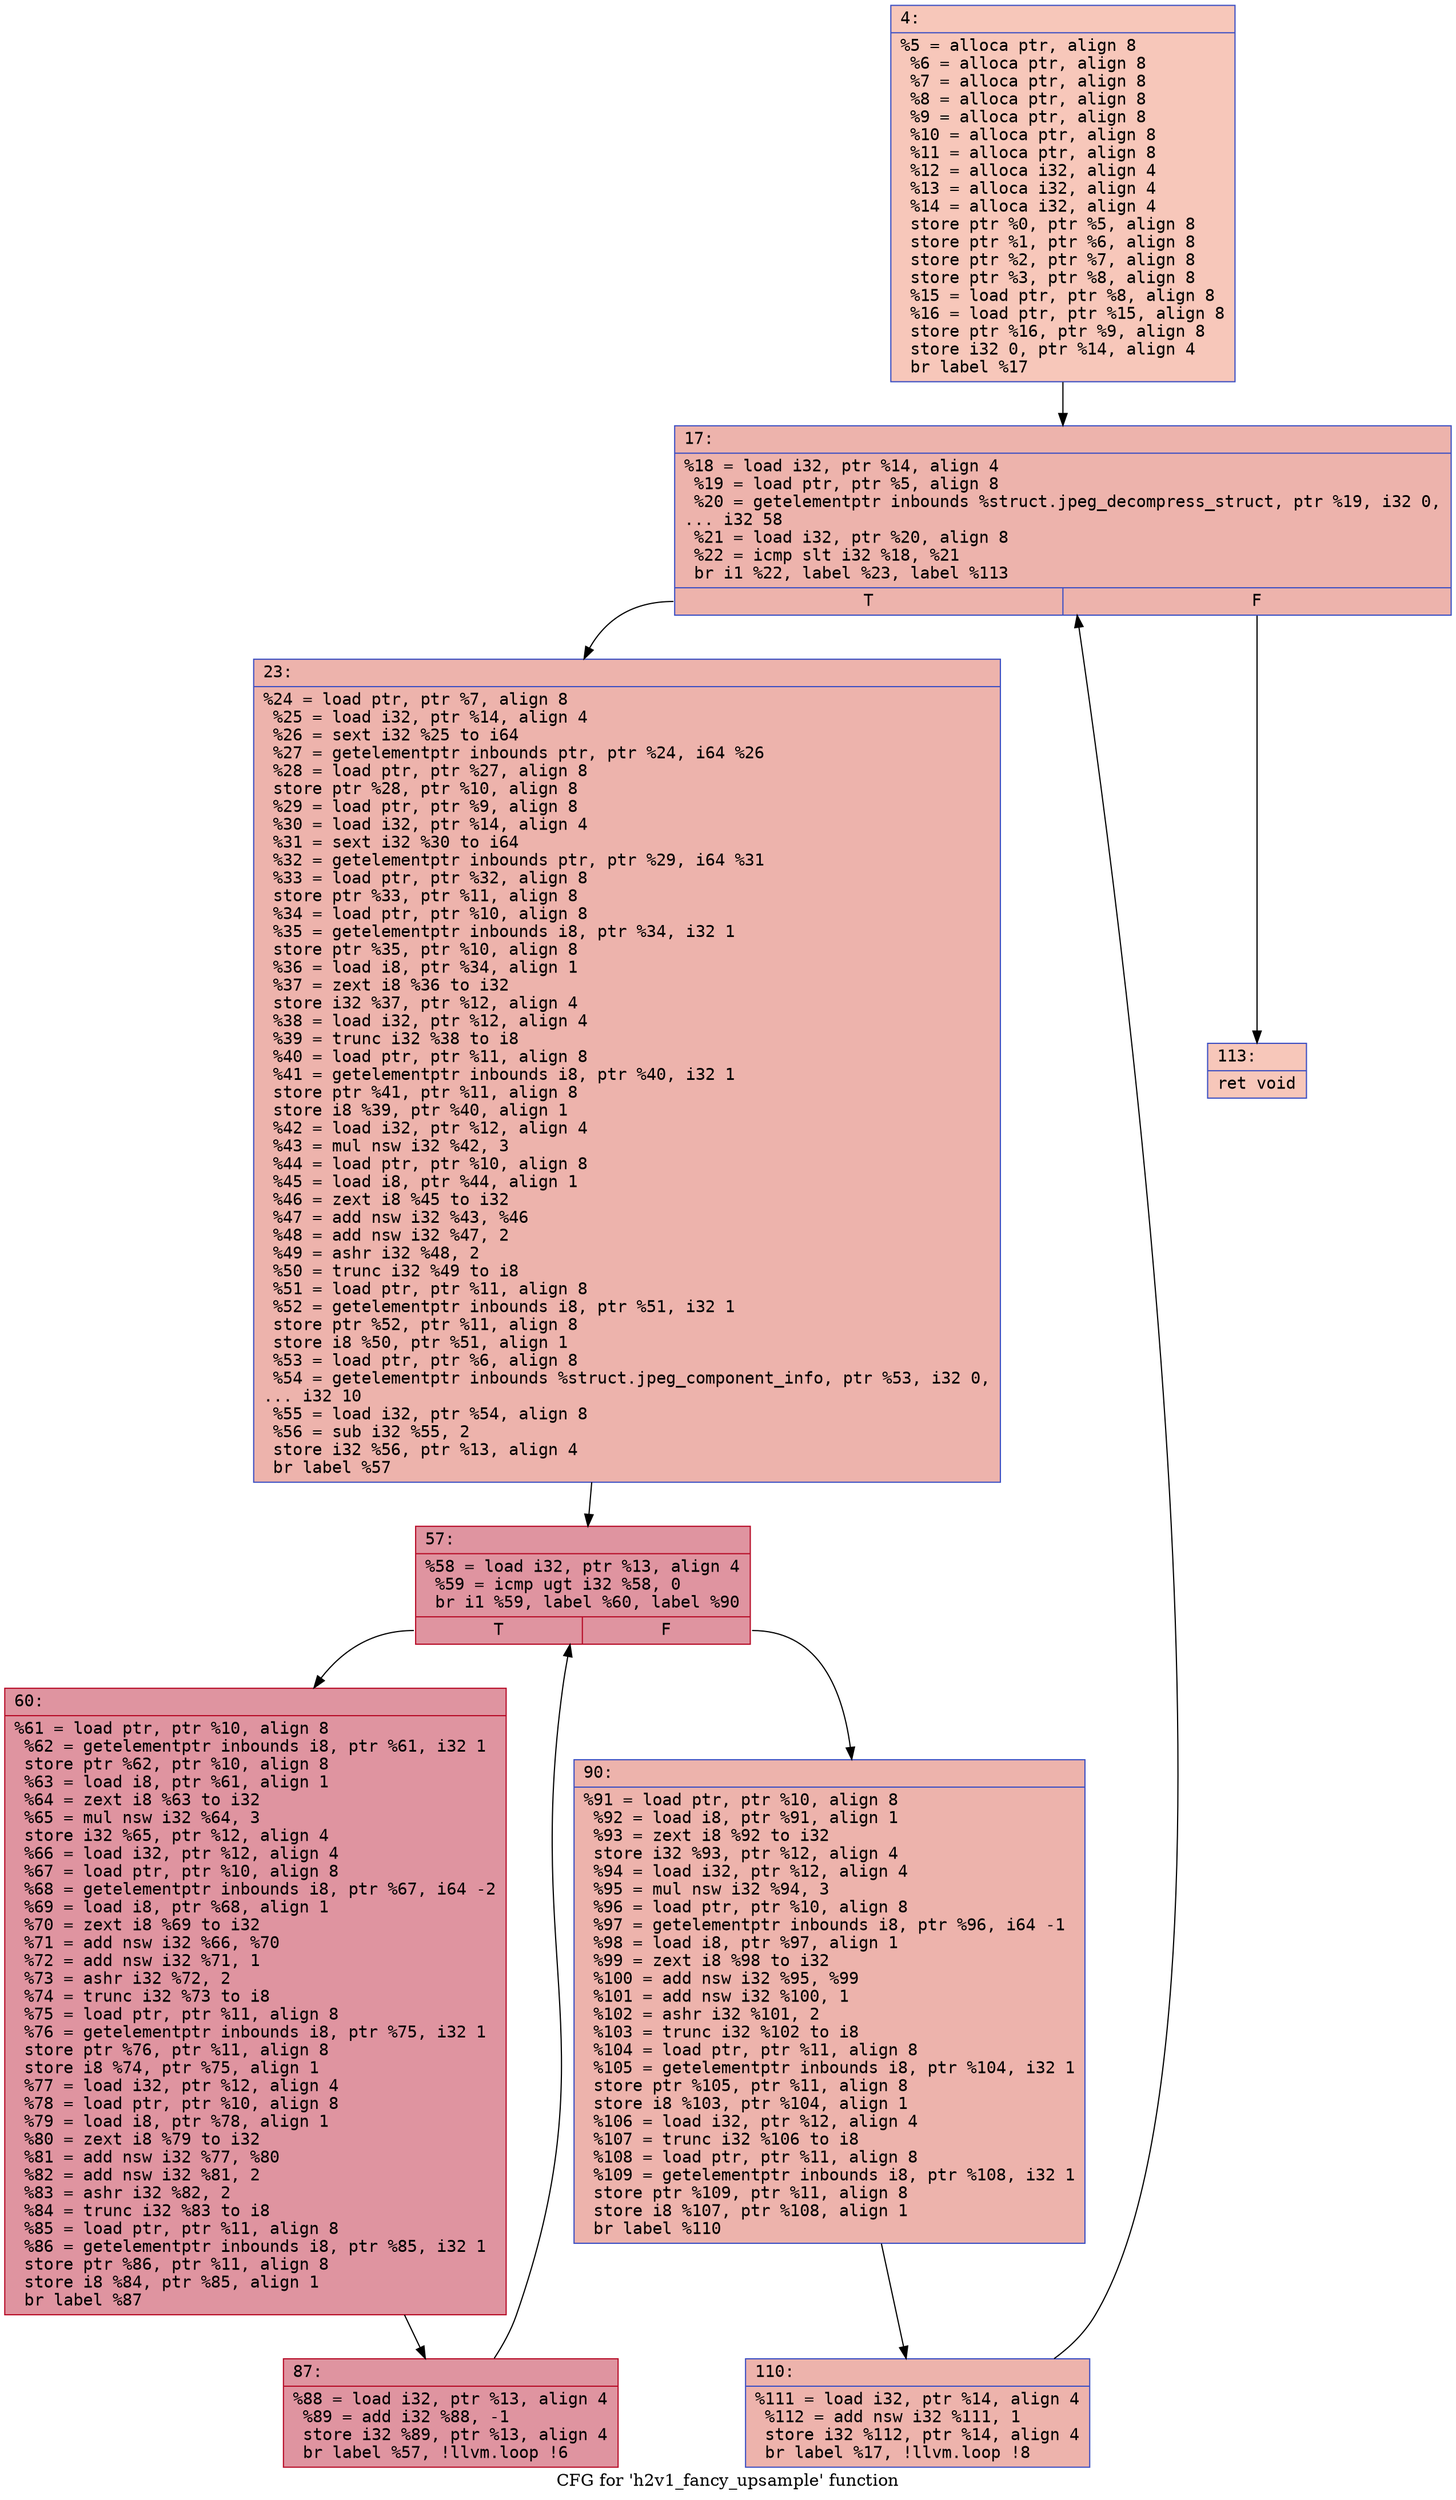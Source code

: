 digraph "CFG for 'h2v1_fancy_upsample' function" {
	label="CFG for 'h2v1_fancy_upsample' function";

	Node0x6000034f2fd0 [shape=record,color="#3d50c3ff", style=filled, fillcolor="#ec7f6370" fontname="Courier",label="{4:\l|  %5 = alloca ptr, align 8\l  %6 = alloca ptr, align 8\l  %7 = alloca ptr, align 8\l  %8 = alloca ptr, align 8\l  %9 = alloca ptr, align 8\l  %10 = alloca ptr, align 8\l  %11 = alloca ptr, align 8\l  %12 = alloca i32, align 4\l  %13 = alloca i32, align 4\l  %14 = alloca i32, align 4\l  store ptr %0, ptr %5, align 8\l  store ptr %1, ptr %6, align 8\l  store ptr %2, ptr %7, align 8\l  store ptr %3, ptr %8, align 8\l  %15 = load ptr, ptr %8, align 8\l  %16 = load ptr, ptr %15, align 8\l  store ptr %16, ptr %9, align 8\l  store i32 0, ptr %14, align 4\l  br label %17\l}"];
	Node0x6000034f2fd0 -> Node0x6000034f3020[tooltip="4 -> 17\nProbability 100.00%" ];
	Node0x6000034f3020 [shape=record,color="#3d50c3ff", style=filled, fillcolor="#d6524470" fontname="Courier",label="{17:\l|  %18 = load i32, ptr %14, align 4\l  %19 = load ptr, ptr %5, align 8\l  %20 = getelementptr inbounds %struct.jpeg_decompress_struct, ptr %19, i32 0,\l... i32 58\l  %21 = load i32, ptr %20, align 8\l  %22 = icmp slt i32 %18, %21\l  br i1 %22, label %23, label %113\l|{<s0>T|<s1>F}}"];
	Node0x6000034f3020:s0 -> Node0x6000034f3070[tooltip="17 -> 23\nProbability 96.88%" ];
	Node0x6000034f3020:s1 -> Node0x6000034f3250[tooltip="17 -> 113\nProbability 3.12%" ];
	Node0x6000034f3070 [shape=record,color="#3d50c3ff", style=filled, fillcolor="#d6524470" fontname="Courier",label="{23:\l|  %24 = load ptr, ptr %7, align 8\l  %25 = load i32, ptr %14, align 4\l  %26 = sext i32 %25 to i64\l  %27 = getelementptr inbounds ptr, ptr %24, i64 %26\l  %28 = load ptr, ptr %27, align 8\l  store ptr %28, ptr %10, align 8\l  %29 = load ptr, ptr %9, align 8\l  %30 = load i32, ptr %14, align 4\l  %31 = sext i32 %30 to i64\l  %32 = getelementptr inbounds ptr, ptr %29, i64 %31\l  %33 = load ptr, ptr %32, align 8\l  store ptr %33, ptr %11, align 8\l  %34 = load ptr, ptr %10, align 8\l  %35 = getelementptr inbounds i8, ptr %34, i32 1\l  store ptr %35, ptr %10, align 8\l  %36 = load i8, ptr %34, align 1\l  %37 = zext i8 %36 to i32\l  store i32 %37, ptr %12, align 4\l  %38 = load i32, ptr %12, align 4\l  %39 = trunc i32 %38 to i8\l  %40 = load ptr, ptr %11, align 8\l  %41 = getelementptr inbounds i8, ptr %40, i32 1\l  store ptr %41, ptr %11, align 8\l  store i8 %39, ptr %40, align 1\l  %42 = load i32, ptr %12, align 4\l  %43 = mul nsw i32 %42, 3\l  %44 = load ptr, ptr %10, align 8\l  %45 = load i8, ptr %44, align 1\l  %46 = zext i8 %45 to i32\l  %47 = add nsw i32 %43, %46\l  %48 = add nsw i32 %47, 2\l  %49 = ashr i32 %48, 2\l  %50 = trunc i32 %49 to i8\l  %51 = load ptr, ptr %11, align 8\l  %52 = getelementptr inbounds i8, ptr %51, i32 1\l  store ptr %52, ptr %11, align 8\l  store i8 %50, ptr %51, align 1\l  %53 = load ptr, ptr %6, align 8\l  %54 = getelementptr inbounds %struct.jpeg_component_info, ptr %53, i32 0,\l... i32 10\l  %55 = load i32, ptr %54, align 8\l  %56 = sub i32 %55, 2\l  store i32 %56, ptr %13, align 4\l  br label %57\l}"];
	Node0x6000034f3070 -> Node0x6000034f30c0[tooltip="23 -> 57\nProbability 100.00%" ];
	Node0x6000034f30c0 [shape=record,color="#b70d28ff", style=filled, fillcolor="#b70d2870" fontname="Courier",label="{57:\l|  %58 = load i32, ptr %13, align 4\l  %59 = icmp ugt i32 %58, 0\l  br i1 %59, label %60, label %90\l|{<s0>T|<s1>F}}"];
	Node0x6000034f30c0:s0 -> Node0x6000034f3110[tooltip="57 -> 60\nProbability 96.88%" ];
	Node0x6000034f30c0:s1 -> Node0x6000034f31b0[tooltip="57 -> 90\nProbability 3.12%" ];
	Node0x6000034f3110 [shape=record,color="#b70d28ff", style=filled, fillcolor="#b70d2870" fontname="Courier",label="{60:\l|  %61 = load ptr, ptr %10, align 8\l  %62 = getelementptr inbounds i8, ptr %61, i32 1\l  store ptr %62, ptr %10, align 8\l  %63 = load i8, ptr %61, align 1\l  %64 = zext i8 %63 to i32\l  %65 = mul nsw i32 %64, 3\l  store i32 %65, ptr %12, align 4\l  %66 = load i32, ptr %12, align 4\l  %67 = load ptr, ptr %10, align 8\l  %68 = getelementptr inbounds i8, ptr %67, i64 -2\l  %69 = load i8, ptr %68, align 1\l  %70 = zext i8 %69 to i32\l  %71 = add nsw i32 %66, %70\l  %72 = add nsw i32 %71, 1\l  %73 = ashr i32 %72, 2\l  %74 = trunc i32 %73 to i8\l  %75 = load ptr, ptr %11, align 8\l  %76 = getelementptr inbounds i8, ptr %75, i32 1\l  store ptr %76, ptr %11, align 8\l  store i8 %74, ptr %75, align 1\l  %77 = load i32, ptr %12, align 4\l  %78 = load ptr, ptr %10, align 8\l  %79 = load i8, ptr %78, align 1\l  %80 = zext i8 %79 to i32\l  %81 = add nsw i32 %77, %80\l  %82 = add nsw i32 %81, 2\l  %83 = ashr i32 %82, 2\l  %84 = trunc i32 %83 to i8\l  %85 = load ptr, ptr %11, align 8\l  %86 = getelementptr inbounds i8, ptr %85, i32 1\l  store ptr %86, ptr %11, align 8\l  store i8 %84, ptr %85, align 1\l  br label %87\l}"];
	Node0x6000034f3110 -> Node0x6000034f3160[tooltip="60 -> 87\nProbability 100.00%" ];
	Node0x6000034f3160 [shape=record,color="#b70d28ff", style=filled, fillcolor="#b70d2870" fontname="Courier",label="{87:\l|  %88 = load i32, ptr %13, align 4\l  %89 = add i32 %88, -1\l  store i32 %89, ptr %13, align 4\l  br label %57, !llvm.loop !6\l}"];
	Node0x6000034f3160 -> Node0x6000034f30c0[tooltip="87 -> 57\nProbability 100.00%" ];
	Node0x6000034f31b0 [shape=record,color="#3d50c3ff", style=filled, fillcolor="#d6524470" fontname="Courier",label="{90:\l|  %91 = load ptr, ptr %10, align 8\l  %92 = load i8, ptr %91, align 1\l  %93 = zext i8 %92 to i32\l  store i32 %93, ptr %12, align 4\l  %94 = load i32, ptr %12, align 4\l  %95 = mul nsw i32 %94, 3\l  %96 = load ptr, ptr %10, align 8\l  %97 = getelementptr inbounds i8, ptr %96, i64 -1\l  %98 = load i8, ptr %97, align 1\l  %99 = zext i8 %98 to i32\l  %100 = add nsw i32 %95, %99\l  %101 = add nsw i32 %100, 1\l  %102 = ashr i32 %101, 2\l  %103 = trunc i32 %102 to i8\l  %104 = load ptr, ptr %11, align 8\l  %105 = getelementptr inbounds i8, ptr %104, i32 1\l  store ptr %105, ptr %11, align 8\l  store i8 %103, ptr %104, align 1\l  %106 = load i32, ptr %12, align 4\l  %107 = trunc i32 %106 to i8\l  %108 = load ptr, ptr %11, align 8\l  %109 = getelementptr inbounds i8, ptr %108, i32 1\l  store ptr %109, ptr %11, align 8\l  store i8 %107, ptr %108, align 1\l  br label %110\l}"];
	Node0x6000034f31b0 -> Node0x6000034f3200[tooltip="90 -> 110\nProbability 100.00%" ];
	Node0x6000034f3200 [shape=record,color="#3d50c3ff", style=filled, fillcolor="#d6524470" fontname="Courier",label="{110:\l|  %111 = load i32, ptr %14, align 4\l  %112 = add nsw i32 %111, 1\l  store i32 %112, ptr %14, align 4\l  br label %17, !llvm.loop !8\l}"];
	Node0x6000034f3200 -> Node0x6000034f3020[tooltip="110 -> 17\nProbability 100.00%" ];
	Node0x6000034f3250 [shape=record,color="#3d50c3ff", style=filled, fillcolor="#ec7f6370" fontname="Courier",label="{113:\l|  ret void\l}"];
}
